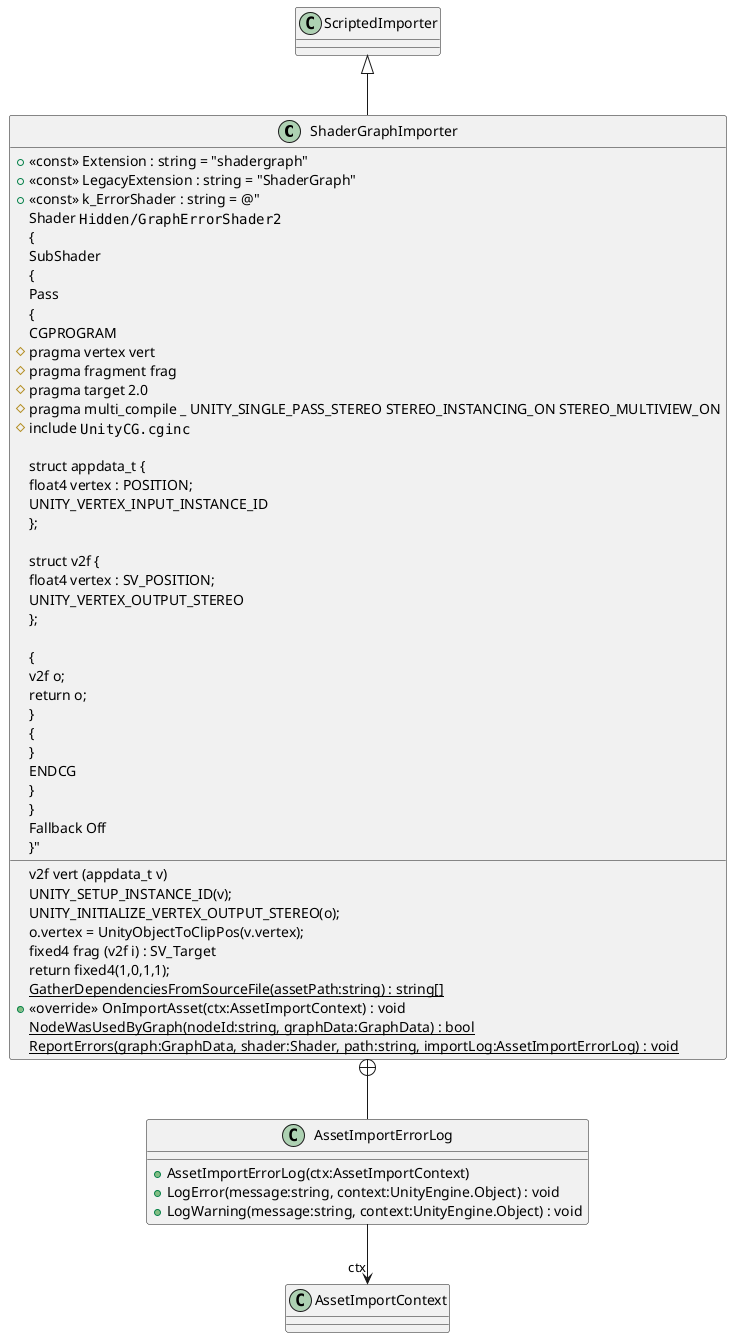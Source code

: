 @startuml
class ShaderGraphImporter {
    + <<const>> Extension : string = "shadergraph"
    + <<const>> LegacyExtension : string = "ShaderGraph"
    + <<const>> k_ErrorShader : string = @"
Shader ""Hidden/GraphErrorShader2""
{
    SubShader
    {
        Pass
        {
            CGPROGRAM
            #pragma vertex vert
            #pragma fragment frag
            #pragma target 2.0
            #pragma multi_compile _ UNITY_SINGLE_PASS_STEREO STEREO_INSTANCING_ON STEREO_MULTIVIEW_ON
            #include ""UnityCG.cginc""

            struct appdata_t {
                float4 vertex : POSITION;
                UNITY_VERTEX_INPUT_INSTANCE_ID
            &#125;;

            struct v2f {
                float4 vertex : SV_POSITION;
                UNITY_VERTEX_OUTPUT_STEREO
            &#125;;

            v2f vert (appdata_t v)
            {
                v2f o;
                UNITY_SETUP_INSTANCE_ID(v);
                UNITY_INITIALIZE_VERTEX_OUTPUT_STEREO(o);
                o.vertex = UnityObjectToClipPos(v.vertex);
                return o;
            &#125;
            fixed4 frag (v2f i) : SV_Target
            {
                return fixed4(1,0,1,1);
            &#125;
            ENDCG
        &#125;
    &#125;
    Fallback Off
&#125;"
    {static} GatherDependenciesFromSourceFile(assetPath:string) : string[]
    + <<override>> OnImportAsset(ctx:AssetImportContext) : void
    {static} NodeWasUsedByGraph(nodeId:string, graphData:GraphData) : bool
    {static} ReportErrors(graph:GraphData, shader:Shader, path:string, importLog:AssetImportErrorLog) : void
}
class AssetImportErrorLog {
    + AssetImportErrorLog(ctx:AssetImportContext)
    + LogError(message:string, context:UnityEngine.Object) : void
    + LogWarning(message:string, context:UnityEngine.Object) : void
}
ScriptedImporter <|-- ShaderGraphImporter
ShaderGraphImporter +-- AssetImportErrorLog
AssetImportErrorLog --> "ctx" AssetImportContext
@enduml
